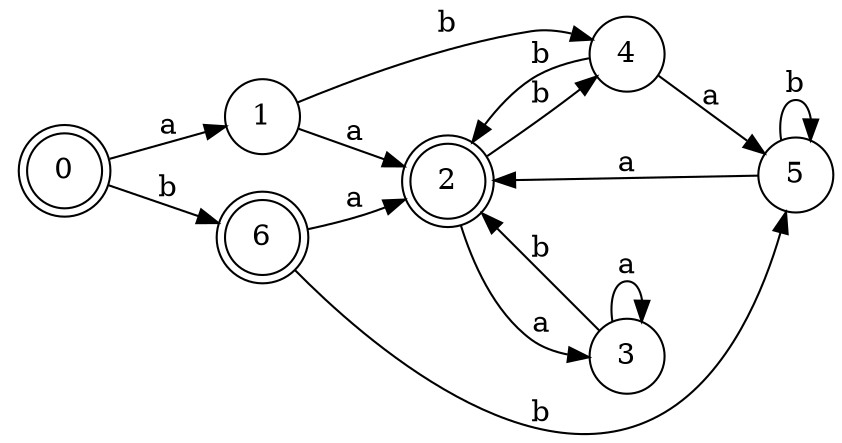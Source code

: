 digraph n6_1 {
__start0 [label="" shape="none"];

rankdir=LR;
size="8,5";

s0 [style="rounded,filled", color="black", fillcolor="white" shape="doublecircle", label="0"];
s1 [style="filled", color="black", fillcolor="white" shape="circle", label="1"];
s2 [style="rounded,filled", color="black", fillcolor="white" shape="doublecircle", label="2"];
s3 [style="filled", color="black", fillcolor="white" shape="circle", label="3"];
s4 [style="filled", color="black", fillcolor="white" shape="circle", label="4"];
s5 [style="filled", color="black", fillcolor="white" shape="circle", label="5"];
s6 [style="rounded,filled", color="black", fillcolor="white" shape="doublecircle", label="6"];
s0 -> s1 [label="a"];
s0 -> s6 [label="b"];
s1 -> s2 [label="a"];
s1 -> s4 [label="b"];
s2 -> s3 [label="a"];
s2 -> s4 [label="b"];
s3 -> s3 [label="a"];
s3 -> s2 [label="b"];
s4 -> s5 [label="a"];
s4 -> s2 [label="b"];
s5 -> s2 [label="a"];
s5 -> s5 [label="b"];
s6 -> s2 [label="a"];
s6 -> s5 [label="b"];

}